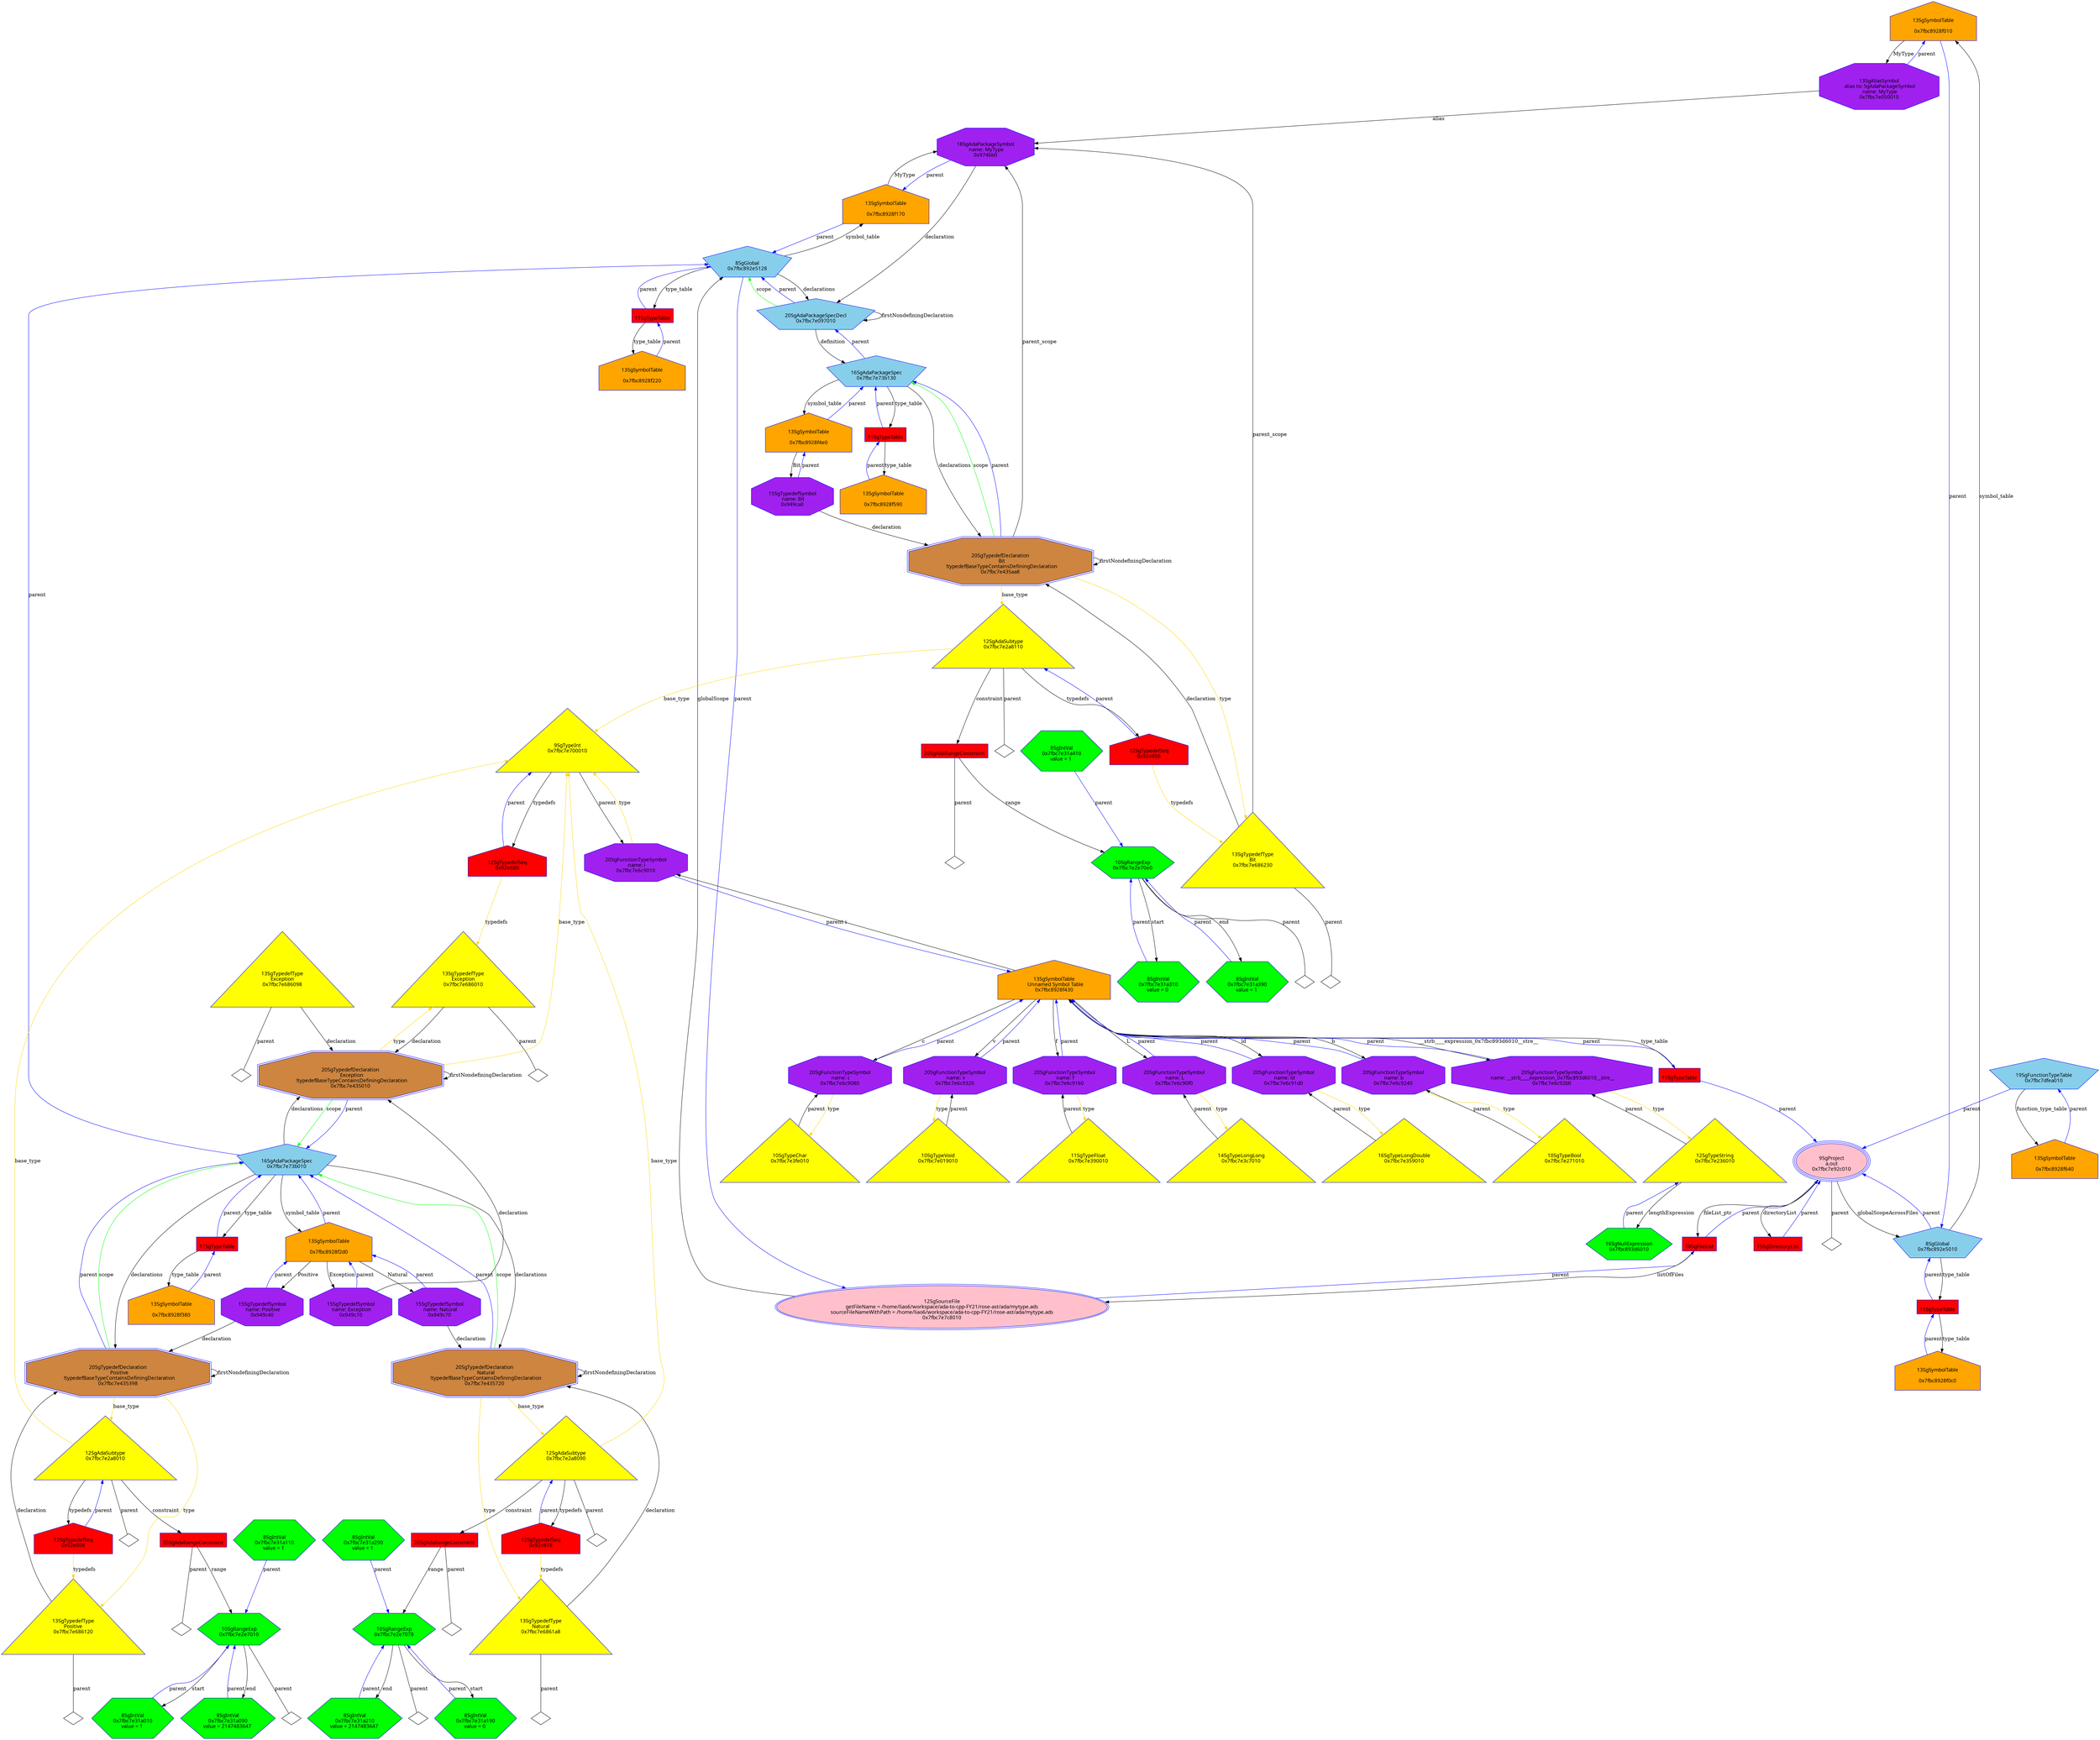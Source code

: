 digraph "Gmytype.ads.dot" {
"0x7fbc8928f010"[label="\n13SgSymbolTable\n  \n  0x7fbc8928f010  " shape=house,regular=0,URL="\N",tooltip="more info at \N",sides=5,peripheries=1,color="blue",fillcolor=orange,fontname="7x13bold",fontcolor=black,style=filled];
"0x7fbc8928f010" -> "0x7fbc7e050010"[label="MyType" dir=forward ];
"0x7fbc8928f010" -> "0x7fbc892e5010"[label="parent" color="blue" dir=forward ];
"0x7fbc8928f0c0"[label="\n13SgSymbolTable\n  \n  0x7fbc8928f0c0  " shape=house,regular=0,URL="\N",tooltip="more info at \N",sides=5,peripheries=1,color="blue",fillcolor=orange,fontname="7x13bold",fontcolor=black,style=filled];
"0x7fbc8928f0c0" -> "0x887aa0"[label="parent" color="blue" dir=forward ];
"0x7fbc8928f170"[label="\n13SgSymbolTable\n  \n  0x7fbc8928f170  " shape=house,regular=0,URL="\N",tooltip="more info at \N",sides=5,peripheries=1,color="blue",fillcolor=orange,fontname="7x13bold",fontcolor=black,style=filled];
"0x7fbc8928f170" -> "0x974bb0"[label="MyType" dir=forward ];
"0x7fbc8928f170" -> "0x7fbc892e5128"[label="parent" color="blue" dir=forward ];
"0x7fbc8928f220"[label="\n13SgSymbolTable\n  \n  0x7fbc8928f220  " shape=house,regular=0,URL="\N",tooltip="more info at \N",sides=5,peripheries=1,color="blue",fillcolor=orange,fontname="7x13bold",fontcolor=black,style=filled];
"0x7fbc8928f220" -> "0x887ac8"[label="parent" color="blue" dir=forward ];
"0x7fbc8928f2d0"[label="\n13SgSymbolTable\n  \n  0x7fbc8928f2d0  " shape=house,regular=0,URL="\N",tooltip="more info at \N",sides=5,peripheries=1,color="blue",fillcolor=orange,fontname="7x13bold",fontcolor=black,style=filled];
"0x7fbc8928f2d0" -> "0x949c70"[label="Natural" dir=forward ];
"0x7fbc8928f2d0" -> "0x949c40"[label="Positive" dir=forward ];
"0x7fbc8928f2d0" -> "0x949c10"[label="Exception" dir=forward ];
"0x7fbc8928f2d0" -> "0x7fbc7e73b010"[label="parent" color="blue" dir=forward ];
"0x7fbc8928f380"[label="\n13SgSymbolTable\n  \n  0x7fbc8928f380  " shape=house,regular=0,URL="\N",tooltip="more info at \N",sides=5,peripheries=1,color="blue",fillcolor=orange,fontname="7x13bold",fontcolor=black,style=filled];
"0x7fbc8928f380" -> "0x887af0"[label="parent" color="blue" dir=forward ];
"0x7fbc8928f430"[label="\n13SgSymbolTable\n  Unnamed Symbol Table\n  0x7fbc8928f430  " shape=house,regular=0,URL="\N",tooltip="more info at \N",sides=5,peripheries=1,color="blue",fillcolor=orange,fontname="7x13bold",fontcolor=black,style=filled];
"0x7fbc8928f430" -> "0x7fbc7e6c9320"[label="v" dir=forward ];
"0x7fbc8928f430" -> "0x7fbc7e6c92b0"[label="__strb____expression_0x7fbc893d6010__stre__" dir=forward ];
"0x7fbc8928f430" -> "0x7fbc7e6c9240"[label="b" dir=forward ];
"0x7fbc8928f430" -> "0x7fbc7e6c91d0"[label="ld" dir=forward ];
"0x7fbc8928f430" -> "0x7fbc7e6c9160"[label="f" dir=forward ];
"0x7fbc8928f430" -> "0x7fbc7e6c90f0"[label="L" dir=forward ];
"0x7fbc8928f430" -> "0x7fbc7e6c9080"[label="c" dir=forward ];
"0x7fbc8928f430" -> "0x7fbc7e6c9010"[label="i" dir=forward ];
"0x7fbc8928f430" -> "0x887b18"[label="parent" color="blue" dir=forward ];
"0x7fbc8928f4e0"[label="\n13SgSymbolTable\n  \n  0x7fbc8928f4e0  " shape=house,regular=0,URL="\N",tooltip="more info at \N",sides=5,peripheries=1,color="blue",fillcolor=orange,fontname="7x13bold",fontcolor=black,style=filled];
"0x7fbc8928f4e0" -> "0x949ca0"[label="Bit" dir=forward ];
"0x7fbc8928f4e0" -> "0x7fbc7e73b130"[label="parent" color="blue" dir=forward ];
"0x7fbc8928f590"[label="\n13SgSymbolTable\n  \n  0x7fbc8928f590  " shape=house,regular=0,URL="\N",tooltip="more info at \N",sides=5,peripheries=1,color="blue",fillcolor=orange,fontname="7x13bold",fontcolor=black,style=filled];
"0x7fbc8928f590" -> "0x887b40"[label="parent" color="blue" dir=forward ];
"0x7fbc8928f640"[label="\n13SgSymbolTable\n  \n  0x7fbc8928f640  " shape=house,regular=0,URL="\N",tooltip="more info at \N",sides=5,peripheries=1,color="blue",fillcolor=orange,fontname="7x13bold",fontcolor=black,style=filled];
"0x7fbc8928f640" -> "0x7fbc7dfea010"[label="parent" color="blue" dir=forward ];
"0x961320"[label="\n20SgAdaRangeConstraint" shape=polygon,regular=0,URL="\N",tooltip="more info at \N",sides=4,peripheries=1,color="blue",fillcolor=red,fontname="7x13bold",fontcolor=black,style=filled];
"0x961320" -> "0x7fbc7e2e7010"[label="range" dir=forward ];
"0x961320" -> "0x961320__parent__null"[label="parent" dir=none ];
"0x961320__parent__null"[label="" shape=diamond ];
"0x961348"[label="\n20SgAdaRangeConstraint" shape=polygon,regular=0,URL="\N",tooltip="more info at \N",sides=4,peripheries=1,color="blue",fillcolor=red,fontname="7x13bold",fontcolor=black,style=filled];
"0x961348" -> "0x7fbc7e2e7078"[label="range" dir=forward ];
"0x961348" -> "0x961348__parent__null"[label="parent" dir=none ];
"0x961348__parent__null"[label="" shape=diamond ];
"0x961370"[label="\n20SgAdaRangeConstraint" shape=polygon,regular=0,URL="\N",tooltip="more info at \N",sides=4,peripheries=1,color="blue",fillcolor=red,fontname="7x13bold",fontcolor=black,style=filled];
"0x961370" -> "0x7fbc7e2e70e0"[label="range" dir=forward ];
"0x961370" -> "0x961370__parent__null"[label="parent" dir=none ];
"0x961370__parent__null"[label="" shape=diamond ];
"0x7fbc7e7c8010"[label="\n12SgSourceFile\n  getFileName = /home/liao6/workspace/ada-to-cpp-FY21/rose-ast/ada/mytype.ads  \n  sourceFileNameWithPath = /home/liao6/workspace/ada-to-cpp-FY21/rose-ast/ada/mytype.ads  \n  0x7fbc7e7c8010  " shape=ellipse,regular=0,URL="\N",tooltip="more info at \N",sides=5,peripheries=2,color="blue",fillcolor=pink,fontname="7x13bold",fontcolor=black,style=filled];
"0x7fbc7e7c8010" -> "0x7fbc892e5128"[label="globalScope" dir=forward ];
"0x7fbc7e7c8010" -> "0x84d040"[label="parent" color="blue" dir=forward ];
"0x84d040"[label="\n10SgFileList" shape=polygon,regular=0,URL="\N",tooltip="more info at \N",sides=4,peripheries=1,color="blue",fillcolor=red,fontname="7x13bold",fontcolor=black,style=filled];
"0x84d040" -> "0x7fbc7e7c8010"[label="listOfFiles" dir=forward ];
"0x84d040" -> "0x7fbc7e92c010"[label="parent" color="blue" dir=forward ];
"0x86c450"[label="\n15SgDirectoryList" shape=polygon,regular=0,URL="\N",tooltip="more info at \N",sides=4,peripheries=1,color="blue",fillcolor=red,fontname="7x13bold",fontcolor=black,style=filled];
"0x86c450" -> "0x7fbc7e92c010"[label="parent" color="blue" dir=forward ];
"0x7fbc7e92c010"[label="\n9SgProject\n  a.out  \n  0x7fbc7e92c010  " shape=ellipse,regular=0,URL="\N",tooltip="more info at \N",sides=5,peripheries=3,color="blue",fillcolor=pink,fontname="7x13bold",fontcolor=black,style=filled];
"0x7fbc7e92c010" -> "0x84d040"[label="fileList_ptr" dir=forward ];
"0x7fbc7e92c010" -> "0x86c450"[label="directoryList" dir=forward ];
"0x7fbc7e92c010" -> "0x7fbc892e5010"[label="globalScopeAcrossFiles" dir=forward ];
"0x7fbc7e92c010" -> "0x7fbc7e92c010__parent__null"[label="parent" dir=none ];
"0x7fbc7e92c010__parent__null"[label="" shape=diamond ];
"0x92e680"[label="\n12SgTypedefSeq\n  0x92e680  " shape=house,regular=0,URL="\N",tooltip="more info at \N",sides=5,peripheries=1,color="blue",fillcolor=red,fontname="7x13bold",fontcolor=black,style=filled];
"0x92e680" -> "0x7fbc7e686010"[label="typedefs" color="gold1" dir=forward ];
"0x92e680" -> "0x7fbc7e700010"[label="parent" color="blue" dir=forward ];
"0x92e808"[label="\n12SgTypedefSeq\n  0x92e808  " shape=house,regular=0,URL="\N",tooltip="more info at \N",sides=5,peripheries=1,color="blue",fillcolor=red,fontname="7x13bold",fontcolor=black,style=filled];
"0x92e808" -> "0x7fbc7e686120"[label="typedefs" color="gold1" dir=forward ];
"0x92e808" -> "0x7fbc7e2a8010"[label="parent" color="blue" dir=forward ];
"0x92e878"[label="\n12SgTypedefSeq\n  0x92e878  " shape=house,regular=0,URL="\N",tooltip="more info at \N",sides=5,peripheries=1,color="blue",fillcolor=red,fontname="7x13bold",fontcolor=black,style=filled];
"0x92e878" -> "0x7fbc7e6861a8"[label="typedefs" color="gold1" dir=forward ];
"0x92e878" -> "0x7fbc7e2a8090"[label="parent" color="blue" dir=forward ];
"0x92e958"[label="\n12SgTypedefSeq\n  0x92e958  " shape=house,regular=0,URL="\N",tooltip="more info at \N",sides=5,peripheries=1,color="blue",fillcolor=red,fontname="7x13bold",fontcolor=black,style=filled];
"0x92e958" -> "0x7fbc7e686230"[label="typedefs" color="gold1" dir=forward ];
"0x92e958" -> "0x7fbc7e2a8110"[label="parent" color="blue" dir=forward ];
"0x887aa0"[label="\n11SgTypeTable" shape=polygon,regular=0,URL="\N",tooltip="more info at \N",sides=4,peripheries=1,color="blue",fillcolor=red,fontname="7x13bold",fontcolor=black,style=filled];
"0x887aa0" -> "0x7fbc8928f0c0"[label="type_table" dir=forward ];
"0x887aa0" -> "0x7fbc892e5010"[label="parent" color="blue" dir=forward ];
"0x887ac8"[label="\n11SgTypeTable" shape=polygon,regular=0,URL="\N",tooltip="more info at \N",sides=4,peripheries=1,color="blue",fillcolor=red,fontname="7x13bold",fontcolor=black,style=filled];
"0x887ac8" -> "0x7fbc8928f220"[label="type_table" dir=forward ];
"0x887ac8" -> "0x7fbc892e5128"[label="parent" color="blue" dir=forward ];
"0x887af0"[label="\n11SgTypeTable" shape=polygon,regular=0,URL="\N",tooltip="more info at \N",sides=4,peripheries=1,color="blue",fillcolor=red,fontname="7x13bold",fontcolor=black,style=filled];
"0x887af0" -> "0x7fbc8928f380"[label="type_table" dir=forward ];
"0x887af0" -> "0x7fbc7e73b010"[label="parent" color="blue" dir=forward ];
"0x887b18"[label="\n11SgTypeTable" shape=polygon,regular=0,URL="\N",tooltip="more info at \N",sides=4,peripheries=1,color="blue",fillcolor=red,fontname="7x13bold",fontcolor=black,style=filled];
"0x887b18" -> "0x7fbc8928f430"[label="type_table" dir=forward ];
"0x887b18" -> "0x7fbc7e92c010"[label="parent" color="blue" dir=forward ];
"0x887b40"[label="\n11SgTypeTable" shape=polygon,regular=0,URL="\N",tooltip="more info at \N",sides=4,peripheries=1,color="blue",fillcolor=red,fontname="7x13bold",fontcolor=black,style=filled];
"0x887b40" -> "0x7fbc8928f590"[label="type_table" dir=forward ];
"0x887b40" -> "0x7fbc7e73b130"[label="parent" color="blue" dir=forward ];
"0x7fbc7e3fe010"[label="\n10SgTypeChar\n  0x7fbc7e3fe010  \n   \n   " shape=polygon,regular=0,URL="\N",tooltip="more info at \N",sides=3,peripheries=1,color="blue",fillcolor=yellow,fontname="7x13bold",fontcolor=black,style=filled];
"0x7fbc7e3fe010" -> "0x7fbc7e6c9080"[label="parent" dir=forward ];
"0x7fbc7e700010"[label="\n9SgTypeInt\n  0x7fbc7e700010  \n   \n   " shape=polygon,regular=0,URL="\N",tooltip="more info at \N",sides=3,peripheries=1,color="blue",fillcolor=yellow,fontname="7x13bold",fontcolor=black,style=filled];
"0x7fbc7e700010" -> "0x92e680"[label="typedefs" dir=forward ];
"0x7fbc7e700010" -> "0x7fbc7e6c9010"[label="parent" dir=forward ];
"0x7fbc7e019010"[label="\n10SgTypeVoid\n  0x7fbc7e019010  \n   \n   " shape=polygon,regular=0,URL="\N",tooltip="more info at \N",sides=3,peripheries=1,color="blue",fillcolor=yellow,fontname="7x13bold",fontcolor=black,style=filled];
"0x7fbc7e019010" -> "0x7fbc7e6c9320"[label="parent" dir=forward ];
"0x7fbc7e390010"[label="\n11SgTypeFloat\n  0x7fbc7e390010  \n   \n   " shape=polygon,regular=0,URL="\N",tooltip="more info at \N",sides=3,peripheries=1,color="blue",fillcolor=yellow,fontname="7x13bold",fontcolor=black,style=filled];
"0x7fbc7e390010" -> "0x7fbc7e6c9160"[label="parent" dir=forward ];
"0x7fbc7e3c7010"[label="\n14SgTypeLongLong\n  0x7fbc7e3c7010  \n   \n   " shape=polygon,regular=0,URL="\N",tooltip="more info at \N",sides=3,peripheries=1,color="blue",fillcolor=yellow,fontname="7x13bold",fontcolor=black,style=filled];
"0x7fbc7e3c7010" -> "0x7fbc7e6c90f0"[label="parent" dir=forward ];
"0x7fbc7e359010"[label="\n16SgTypeLongDouble\n  0x7fbc7e359010  \n   \n   " shape=polygon,regular=0,URL="\N",tooltip="more info at \N",sides=3,peripheries=1,color="blue",fillcolor=yellow,fontname="7x13bold",fontcolor=black,style=filled];
"0x7fbc7e359010" -> "0x7fbc7e6c91d0"[label="parent" dir=forward ];
"0x7fbc7e236010"[label="\n12SgTypeString\n  0x7fbc7e236010  \n   \n   " shape=polygon,regular=0,URL="\N",tooltip="more info at \N",sides=3,peripheries=1,color="blue",fillcolor=yellow,fontname="7x13bold",fontcolor=black,style=filled];
"0x7fbc7e236010" -> "0x7fbc893d6010"[label="lengthExpression" dir=forward ];
"0x7fbc7e236010" -> "0x7fbc7e6c92b0"[label="parent" dir=forward ];
"0x7fbc7e271010"[label="\n10SgTypeBool\n  0x7fbc7e271010  \n   \n   " shape=polygon,regular=0,URL="\N",tooltip="more info at \N",sides=3,peripheries=1,color="blue",fillcolor=yellow,fontname="7x13bold",fontcolor=black,style=filled];
"0x7fbc7e271010" -> "0x7fbc7e6c9240"[label="parent" dir=forward ];
"0x7fbc7e686010"[label="\n13SgTypedefType\nException\n  0x7fbc7e686010  \n   \n   " shape=polygon,regular=0,URL="\N",tooltip="more info at \N",sides=3,peripheries=1,color="blue",fillcolor=yellow,fontname="7x13bold",fontcolor=black,style=filled];
"0x7fbc7e686010" -> "0x7fbc7e435010"[label="declaration" dir=forward ];
"0x7fbc7e686010" -> "0x7fbc7e686010__parent__null"[label="parent" dir=none ];
"0x7fbc7e686010__parent__null"[label="" shape=diamond ];
"0x7fbc7e686098"[label="\n13SgTypedefType\nException\n  0x7fbc7e686098  \n   \n   " shape=polygon,regular=0,URL="\N",tooltip="more info at \N",sides=3,peripheries=1,color="blue",fillcolor=yellow,fontname="7x13bold",fontcolor=black,style=filled];
"0x7fbc7e686098" -> "0x7fbc7e435010"[label="declaration" dir=forward ];
"0x7fbc7e686098" -> "0x7fbc7e686098__parent__null"[label="parent" dir=none ];
"0x7fbc7e686098__parent__null"[label="" shape=diamond ];
"0x7fbc7e686120"[label="\n13SgTypedefType\nPositive\n  0x7fbc7e686120  \n   \n   " shape=polygon,regular=0,URL="\N",tooltip="more info at \N",sides=3,peripheries=1,color="blue",fillcolor=yellow,fontname="7x13bold",fontcolor=black,style=filled];
"0x7fbc7e686120" -> "0x7fbc7e435398"[label="declaration" dir=forward ];
"0x7fbc7e686120" -> "0x7fbc7e686120__parent__null"[label="parent" dir=none ];
"0x7fbc7e686120__parent__null"[label="" shape=diamond ];
"0x7fbc7e6861a8"[label="\n13SgTypedefType\nNatural\n  0x7fbc7e6861a8  \n   \n   " shape=polygon,regular=0,URL="\N",tooltip="more info at \N",sides=3,peripheries=1,color="blue",fillcolor=yellow,fontname="7x13bold",fontcolor=black,style=filled];
"0x7fbc7e6861a8" -> "0x7fbc7e435720"[label="declaration" dir=forward ];
"0x7fbc7e6861a8" -> "0x7fbc7e6861a8__parent__null"[label="parent" dir=none ];
"0x7fbc7e6861a8__parent__null"[label="" shape=diamond ];
"0x7fbc7e686230"[label="\n13SgTypedefType\nBit\n  0x7fbc7e686230  \n   \n   " shape=polygon,regular=0,URL="\N",tooltip="more info at \N",sides=3,peripheries=1,color="blue",fillcolor=yellow,fontname="7x13bold",fontcolor=black,style=filled];
"0x7fbc7e686230" -> "0x974bb0"[label="parent_scope" dir=forward ];
"0x7fbc7e686230" -> "0x7fbc7e435aa8"[label="declaration" dir=forward ];
"0x7fbc7e686230" -> "0x7fbc7e686230__parent__null"[label="parent" dir=none ];
"0x7fbc7e686230__parent__null"[label="" shape=diamond ];
"0x7fbc7e2a8010"[label="\n12SgAdaSubtype\n  0x7fbc7e2a8010  \n   \n   " shape=polygon,regular=0,URL="\N",tooltip="more info at \N",sides=3,peripheries=1,color="blue",fillcolor=yellow,fontname="7x13bold",fontcolor=black,style=filled];
"0x7fbc7e2a8010" -> "0x7fbc7e700010"[label="base_type" color="gold1" dir=forward ];
"0x7fbc7e2a8010" -> "0x961320"[label="constraint" dir=forward ];
"0x7fbc7e2a8010" -> "0x92e808"[label="typedefs" dir=forward ];
"0x7fbc7e2a8010" -> "0x7fbc7e2a8010__parent__null"[label="parent" dir=none ];
"0x7fbc7e2a8010__parent__null"[label="" shape=diamond ];
"0x7fbc7e2a8090"[label="\n12SgAdaSubtype\n  0x7fbc7e2a8090  \n   \n   " shape=polygon,regular=0,URL="\N",tooltip="more info at \N",sides=3,peripheries=1,color="blue",fillcolor=yellow,fontname="7x13bold",fontcolor=black,style=filled];
"0x7fbc7e2a8090" -> "0x7fbc7e700010"[label="base_type" color="gold1" dir=forward ];
"0x7fbc7e2a8090" -> "0x961348"[label="constraint" dir=forward ];
"0x7fbc7e2a8090" -> "0x92e878"[label="typedefs" dir=forward ];
"0x7fbc7e2a8090" -> "0x7fbc7e2a8090__parent__null"[label="parent" dir=none ];
"0x7fbc7e2a8090__parent__null"[label="" shape=diamond ];
"0x7fbc7e2a8110"[label="\n12SgAdaSubtype\n  0x7fbc7e2a8110  \n   \n   " shape=polygon,regular=0,URL="\N",tooltip="more info at \N",sides=3,peripheries=1,color="blue",fillcolor=yellow,fontname="7x13bold",fontcolor=black,style=filled];
"0x7fbc7e2a8110" -> "0x7fbc7e700010"[label="base_type" color="gold1" dir=forward ];
"0x7fbc7e2a8110" -> "0x961370"[label="constraint" dir=forward ];
"0x7fbc7e2a8110" -> "0x92e958"[label="typedefs" dir=forward ];
"0x7fbc7e2a8110" -> "0x7fbc7e2a8110__parent__null"[label="parent" dir=none ];
"0x7fbc7e2a8110__parent__null"[label="" shape=diamond ];
"0x7fbc892e5010"[label="\n8SgGlobal\n  0x7fbc892e5010  " shape=polygon,regular=0,URL="\N",tooltip="more info at \N",sides=5,peripheries=1,color="blue",fillcolor=skyblue,fontname="7x13bold",fontcolor=black,style=filled];
"0x7fbc892e5010" -> "0x7fbc8928f010"[label="symbol_table" dir=forward ];
"0x7fbc892e5010" -> "0x887aa0"[label="type_table" dir=forward ];
"0x7fbc892e5010" -> "0x7fbc7e92c010"[label="parent" color="blue" dir=forward ];
"0x7fbc892e5128"[label="\n8SgGlobal\n  0x7fbc892e5128  " shape=polygon,regular=0,URL="\N",tooltip="more info at \N",sides=5,peripheries=1,color="blue",fillcolor=skyblue,fontname="7x13bold",fontcolor=black,style=filled];
"0x7fbc892e5128" -> "0x7fbc7e097010"[label="declarations" dir=forward ];
"0x7fbc892e5128" -> "0x7fbc8928f170"[label="symbol_table" dir=forward ];
"0x7fbc892e5128" -> "0x887ac8"[label="type_table" dir=forward ];
"0x7fbc892e5128" -> "0x7fbc7e7c8010"[label="parent" color="blue" dir=forward ];
"0x7fbc7dfea010"[label="\n19SgFunctionTypeTable\n  0x7fbc7dfea010  " shape=polygon,regular=0,URL="\N",tooltip="more info at \N",sides=5,peripheries=1,color="blue",fillcolor=skyblue,fontname="7x13bold",fontcolor=black,style=filled];
"0x7fbc7dfea010" -> "0x7fbc8928f640"[label="function_type_table" dir=forward ];
"0x7fbc7dfea010" -> "0x7fbc7e92c010"[label="parent" color="blue" dir=forward ];
"0x7fbc7e435010"[label="\n20SgTypedefDeclaration\n  Exception\n  !typedefBaseTypeContainsDefiningDeclaration\n  0x7fbc7e435010  " shape=polygon,regular=0,URL="\N",tooltip="more info at \N",sides=8,peripheries=2,color="blue",fillcolor=peru,fontname="7x13bold",fontcolor=black,style=filled];
"0x7fbc7e435010" -> "0x7fbc7e700010"[label="base_type" color="gold1" dir=forward ];
"0x7fbc7e435010" -> "0x7fbc7e686010"[label="type" color="gold1" dir=forward ];
"0x7fbc7e435010" -> "0x7fbc7e73b010"[label="scope" color="green" dir=forward ];
"0x7fbc7e435010" -> "0x7fbc7e435010"[label="firstNondefiningDeclaration" dir=forward ];
"0x7fbc7e435010" -> "0x7fbc7e73b010"[label="parent" color="blue" dir=forward ];
"0x7fbc7e435398"[label="\n20SgTypedefDeclaration\n  Positive\n  !typedefBaseTypeContainsDefiningDeclaration\n  0x7fbc7e435398  " shape=polygon,regular=0,URL="\N",tooltip="more info at \N",sides=8,peripheries=2,color="blue",fillcolor=peru,fontname="7x13bold",fontcolor=black,style=filled];
"0x7fbc7e435398" -> "0x7fbc7e2a8010"[label="base_type" color="gold1" dir=forward ];
"0x7fbc7e435398" -> "0x7fbc7e686120"[label="type" color="gold1" dir=forward ];
"0x7fbc7e435398" -> "0x7fbc7e73b010"[label="scope" color="green" dir=forward ];
"0x7fbc7e435398" -> "0x7fbc7e435398"[label="firstNondefiningDeclaration" dir=forward ];
"0x7fbc7e435398" -> "0x7fbc7e73b010"[label="parent" color="blue" dir=forward ];
"0x7fbc7e435720"[label="\n20SgTypedefDeclaration\n  Natural\n  !typedefBaseTypeContainsDefiningDeclaration\n  0x7fbc7e435720  " shape=polygon,regular=0,URL="\N",tooltip="more info at \N",sides=8,peripheries=2,color="blue",fillcolor=peru,fontname="7x13bold",fontcolor=black,style=filled];
"0x7fbc7e435720" -> "0x7fbc7e2a8090"[label="base_type" color="gold1" dir=forward ];
"0x7fbc7e435720" -> "0x7fbc7e6861a8"[label="type" color="gold1" dir=forward ];
"0x7fbc7e435720" -> "0x7fbc7e73b010"[label="scope" color="green" dir=forward ];
"0x7fbc7e435720" -> "0x7fbc7e435720"[label="firstNondefiningDeclaration" dir=forward ];
"0x7fbc7e435720" -> "0x7fbc7e73b010"[label="parent" color="blue" dir=forward ];
"0x7fbc7e435aa8"[label="\n20SgTypedefDeclaration\n  Bit\n  !typedefBaseTypeContainsDefiningDeclaration\n  0x7fbc7e435aa8  " shape=polygon,regular=0,URL="\N",tooltip="more info at \N",sides=8,peripheries=2,color="blue",fillcolor=peru,fontname="7x13bold",fontcolor=black,style=filled];
"0x7fbc7e435aa8" -> "0x7fbc7e2a8110"[label="base_type" color="gold1" dir=forward ];
"0x7fbc7e435aa8" -> "0x7fbc7e686230"[label="type" color="gold1" dir=forward ];
"0x7fbc7e435aa8" -> "0x974bb0"[label="parent_scope" dir=forward ];
"0x7fbc7e435aa8" -> "0x7fbc7e73b130"[label="scope" color="green" dir=forward ];
"0x7fbc7e435aa8" -> "0x7fbc7e435aa8"[label="firstNondefiningDeclaration" dir=forward ];
"0x7fbc7e435aa8" -> "0x7fbc7e73b130"[label="parent" color="blue" dir=forward ];
"0x7fbc7e73b010"[label="\n16SgAdaPackageSpec\n  0x7fbc7e73b010  " shape=polygon,regular=0,URL="\N",tooltip="more info at \N",sides=5,peripheries=1,color="blue",fillcolor=skyblue,fontname="7x13bold",fontcolor=black,style=filled];
"0x7fbc7e73b010" -> "0x7fbc7e435010"[label="declarations" dir=forward ];
"0x7fbc7e73b010" -> "0x7fbc7e435398"[label="declarations" dir=forward ];
"0x7fbc7e73b010" -> "0x7fbc7e435720"[label="declarations" dir=forward ];
"0x7fbc7e73b010" -> "0x7fbc8928f2d0"[label="symbol_table" dir=forward ];
"0x7fbc7e73b010" -> "0x887af0"[label="type_table" dir=forward ];
"0x7fbc7e73b010" -> "0x7fbc892e5128"[label="parent" color="blue" dir=forward ];
"0x7fbc7e73b130"[label="\n16SgAdaPackageSpec\n  0x7fbc7e73b130  " shape=polygon,regular=0,URL="\N",tooltip="more info at \N",sides=5,peripheries=1,color="blue",fillcolor=skyblue,fontname="7x13bold",fontcolor=black,style=filled];
"0x7fbc7e73b130" -> "0x7fbc7e435aa8"[label="declarations" dir=forward ];
"0x7fbc7e73b130" -> "0x7fbc8928f4e0"[label="symbol_table" dir=forward ];
"0x7fbc7e73b130" -> "0x887b40"[label="type_table" dir=forward ];
"0x7fbc7e73b130" -> "0x7fbc7e097010"[label="parent" color="blue" dir=forward ];
"0x7fbc7e097010"[label="\n20SgAdaPackageSpecDecl\n  0x7fbc7e097010  " shape=polygon,regular=0,URL="\N",tooltip="more info at \N",sides=5,peripheries=1,color="blue",fillcolor=skyblue,fontname="7x13bold",fontcolor=black,style=filled];
"0x7fbc7e097010" -> "0x7fbc7e73b130"[label="definition" dir=forward ];
"0x7fbc7e097010" -> "0x7fbc892e5128"[label="scope" color="green" dir=forward ];
"0x7fbc7e097010" -> "0x7fbc7e097010"[label="firstNondefiningDeclaration" dir=forward ];
"0x7fbc7e097010" -> "0x7fbc892e5128"[label="parent" color="blue" dir=forward ];
"0x7fbc7e31a010"[label="\n8SgIntVal\n  0x7fbc7e31a010  \n value = 1  " shape=polygon,regular=0,URL="\N",tooltip="more info at \N",sides=6,peripheries=1,color="blue",fillcolor=green,fontname="7x13bold",fontcolor=black,style=filled];
"0x7fbc7e31a010" -> "0x7fbc7e2e7010"[label="parent" color="blue" dir=forward ];
"0x7fbc7e31a090"[label="\n8SgIntVal\n  0x7fbc7e31a090  \n value = 2147483647  " shape=polygon,regular=0,URL="\N",tooltip="more info at \N",sides=6,peripheries=1,color="blue",fillcolor=green,fontname="7x13bold",fontcolor=black,style=filled];
"0x7fbc7e31a090" -> "0x7fbc7e2e7010"[label="parent" color="blue" dir=forward ];
"0x7fbc7e31a110"[label="\n8SgIntVal\n  0x7fbc7e31a110  \n value = 1  " shape=polygon,regular=0,URL="\N",tooltip="more info at \N",sides=6,peripheries=1,color="blue",fillcolor=green,fontname="7x13bold",fontcolor=black,style=filled];
"0x7fbc7e31a110" -> "0x7fbc7e2e7010"[label="parent" color="blue" dir=forward ];
"0x7fbc7e31a190"[label="\n8SgIntVal\n  0x7fbc7e31a190  \n value = 0  " shape=polygon,regular=0,URL="\N",tooltip="more info at \N",sides=6,peripheries=1,color="blue",fillcolor=green,fontname="7x13bold",fontcolor=black,style=filled];
"0x7fbc7e31a190" -> "0x7fbc7e2e7078"[label="parent" color="blue" dir=forward ];
"0x7fbc7e31a210"[label="\n8SgIntVal\n  0x7fbc7e31a210  \n value = 2147483647  " shape=polygon,regular=0,URL="\N",tooltip="more info at \N",sides=6,peripheries=1,color="blue",fillcolor=green,fontname="7x13bold",fontcolor=black,style=filled];
"0x7fbc7e31a210" -> "0x7fbc7e2e7078"[label="parent" color="blue" dir=forward ];
"0x7fbc7e31a290"[label="\n8SgIntVal\n  0x7fbc7e31a290  \n value = 1  " shape=polygon,regular=0,URL="\N",tooltip="more info at \N",sides=6,peripheries=1,color="blue",fillcolor=green,fontname="7x13bold",fontcolor=black,style=filled];
"0x7fbc7e31a290" -> "0x7fbc7e2e7078"[label="parent" color="blue" dir=forward ];
"0x7fbc7e31a310"[label="\n8SgIntVal\n  0x7fbc7e31a310  \n value = 0  " shape=polygon,regular=0,URL="\N",tooltip="more info at \N",sides=6,peripheries=1,color="blue",fillcolor=green,fontname="7x13bold",fontcolor=black,style=filled];
"0x7fbc7e31a310" -> "0x7fbc7e2e70e0"[label="parent" color="blue" dir=forward ];
"0x7fbc7e31a390"[label="\n8SgIntVal\n  0x7fbc7e31a390  \n value = 1  " shape=polygon,regular=0,URL="\N",tooltip="more info at \N",sides=6,peripheries=1,color="blue",fillcolor=green,fontname="7x13bold",fontcolor=black,style=filled];
"0x7fbc7e31a390" -> "0x7fbc7e2e70e0"[label="parent" color="blue" dir=forward ];
"0x7fbc7e31a410"[label="\n8SgIntVal\n  0x7fbc7e31a410  \n value = 1  " shape=polygon,regular=0,URL="\N",tooltip="more info at \N",sides=6,peripheries=1,color="blue",fillcolor=green,fontname="7x13bold",fontcolor=black,style=filled];
"0x7fbc7e31a410" -> "0x7fbc7e2e70e0"[label="parent" color="blue" dir=forward ];
"0x7fbc893d6010"[label="\n16SgNullExpression\n  0x7fbc893d6010  " shape=polygon,regular=0,URL="\N",tooltip="more info at \N",sides=6,peripheries=1,color="blue",fillcolor=green,fontname="7x13bold",fontcolor=black,style=filled];
"0x7fbc893d6010" -> "0x7fbc7e236010"[label="parent" color="blue" dir=forward ];
"0x7fbc7e2e7010"[label="\n10SgRangeExp\n  0x7fbc7e2e7010  " shape=polygon,regular=0,URL="\N",tooltip="more info at \N",sides=6,peripheries=1,color="blue",fillcolor=green,fontname="7x13bold",fontcolor=black,style=filled];
"0x7fbc7e2e7010" -> "0x7fbc7e31a010"[label="start" dir=forward ];
"0x7fbc7e2e7010" -> "0x7fbc7e31a090"[label="end" dir=forward ];
"0x7fbc7e2e7010" -> "0x7fbc7e2e7010__parent__null"[label="parent" dir=none ];
"0x7fbc7e2e7010__parent__null"[label="" shape=diamond ];
"0x7fbc7e2e7078"[label="\n10SgRangeExp\n  0x7fbc7e2e7078  " shape=polygon,regular=0,URL="\N",tooltip="more info at \N",sides=6,peripheries=1,color="blue",fillcolor=green,fontname="7x13bold",fontcolor=black,style=filled];
"0x7fbc7e2e7078" -> "0x7fbc7e31a190"[label="start" dir=forward ];
"0x7fbc7e2e7078" -> "0x7fbc7e31a210"[label="end" dir=forward ];
"0x7fbc7e2e7078" -> "0x7fbc7e2e7078__parent__null"[label="parent" dir=none ];
"0x7fbc7e2e7078__parent__null"[label="" shape=diamond ];
"0x7fbc7e2e70e0"[label="\n10SgRangeExp\n  0x7fbc7e2e70e0  " shape=polygon,regular=0,URL="\N",tooltip="more info at \N",sides=6,peripheries=1,color="blue",fillcolor=green,fontname="7x13bold",fontcolor=black,style=filled];
"0x7fbc7e2e70e0" -> "0x7fbc7e31a310"[label="start" dir=forward ];
"0x7fbc7e2e70e0" -> "0x7fbc7e31a390"[label="end" dir=forward ];
"0x7fbc7e2e70e0" -> "0x7fbc7e2e70e0__parent__null"[label="parent" dir=none ];
"0x7fbc7e2e70e0__parent__null"[label="" shape=diamond ];
"0x7fbc7e6c9010"[label="\n20SgFunctionTypeSymbol\n name: i\n  0x7fbc7e6c9010  " shape=polygon,regular=0,URL="\N",tooltip="more info at \N",sides=8,peripheries=1,color="blue",fillcolor=purple,fontname="7x13bold",fontcolor=black,style=filled];
"0x7fbc7e6c9010" -> "0x7fbc7e700010"[label="type" color="gold1" dir=forward ];
"0x7fbc7e6c9010" -> "0x7fbc8928f430"[label="parent" color="blue" dir=forward ];
"0x7fbc7e6c9080"[label="\n20SgFunctionTypeSymbol\n name: c\n  0x7fbc7e6c9080  " shape=polygon,regular=0,URL="\N",tooltip="more info at \N",sides=8,peripheries=1,color="blue",fillcolor=purple,fontname="7x13bold",fontcolor=black,style=filled];
"0x7fbc7e6c9080" -> "0x7fbc7e3fe010"[label="type" color="gold1" dir=forward ];
"0x7fbc7e6c9080" -> "0x7fbc8928f430"[label="parent" color="blue" dir=forward ];
"0x7fbc7e6c90f0"[label="\n20SgFunctionTypeSymbol\n name: L\n  0x7fbc7e6c90f0  " shape=polygon,regular=0,URL="\N",tooltip="more info at \N",sides=8,peripheries=1,color="blue",fillcolor=purple,fontname="7x13bold",fontcolor=black,style=filled];
"0x7fbc7e6c90f0" -> "0x7fbc7e3c7010"[label="type" color="gold1" dir=forward ];
"0x7fbc7e6c90f0" -> "0x7fbc8928f430"[label="parent" color="blue" dir=forward ];
"0x7fbc7e6c9160"[label="\n20SgFunctionTypeSymbol\n name: f\n  0x7fbc7e6c9160  " shape=polygon,regular=0,URL="\N",tooltip="more info at \N",sides=8,peripheries=1,color="blue",fillcolor=purple,fontname="7x13bold",fontcolor=black,style=filled];
"0x7fbc7e6c9160" -> "0x7fbc7e390010"[label="type" color="gold1" dir=forward ];
"0x7fbc7e6c9160" -> "0x7fbc8928f430"[label="parent" color="blue" dir=forward ];
"0x7fbc7e6c91d0"[label="\n20SgFunctionTypeSymbol\n name: ld\n  0x7fbc7e6c91d0  " shape=polygon,regular=0,URL="\N",tooltip="more info at \N",sides=8,peripheries=1,color="blue",fillcolor=purple,fontname="7x13bold",fontcolor=black,style=filled];
"0x7fbc7e6c91d0" -> "0x7fbc7e359010"[label="type" color="gold1" dir=forward ];
"0x7fbc7e6c91d0" -> "0x7fbc8928f430"[label="parent" color="blue" dir=forward ];
"0x7fbc7e6c9240"[label="\n20SgFunctionTypeSymbol\n name: b\n  0x7fbc7e6c9240  " shape=polygon,regular=0,URL="\N",tooltip="more info at \N",sides=8,peripheries=1,color="blue",fillcolor=purple,fontname="7x13bold",fontcolor=black,style=filled];
"0x7fbc7e6c9240" -> "0x7fbc7e271010"[label="type" color="gold1" dir=forward ];
"0x7fbc7e6c9240" -> "0x7fbc8928f430"[label="parent" color="blue" dir=forward ];
"0x7fbc7e6c92b0"[label="\n20SgFunctionTypeSymbol\n name: __strb____expression_0x7fbc893d6010__stre__\n  0x7fbc7e6c92b0  " shape=polygon,regular=0,URL="\N",tooltip="more info at \N",sides=8,peripheries=1,color="blue",fillcolor=purple,fontname="7x13bold",fontcolor=black,style=filled];
"0x7fbc7e6c92b0" -> "0x7fbc7e236010"[label="type" color="gold1" dir=forward ];
"0x7fbc7e6c92b0" -> "0x7fbc8928f430"[label="parent" color="blue" dir=forward ];
"0x7fbc7e6c9320"[label="\n20SgFunctionTypeSymbol\n name: v\n  0x7fbc7e6c9320  " shape=polygon,regular=0,URL="\N",tooltip="more info at \N",sides=8,peripheries=1,color="blue",fillcolor=purple,fontname="7x13bold",fontcolor=black,style=filled];
"0x7fbc7e6c9320" -> "0x7fbc7e019010"[label="type" color="gold1" dir=forward ];
"0x7fbc7e6c9320" -> "0x7fbc8928f430"[label="parent" color="blue" dir=forward ];
"0x949c10"[label="\n15SgTypedefSymbol\n name: Exception\n  0x949c10  " shape=polygon,regular=0,URL="\N",tooltip="more info at \N",sides=8,peripheries=1,color="blue",fillcolor=purple,fontname="7x13bold",fontcolor=black,style=filled];
"0x949c10" -> "0x7fbc7e435010"[label="declaration" dir=forward ];
"0x949c10" -> "0x7fbc8928f2d0"[label="parent" color="blue" dir=forward ];
"0x949c40"[label="\n15SgTypedefSymbol\n name: Positive\n  0x949c40  " shape=polygon,regular=0,URL="\N",tooltip="more info at \N",sides=8,peripheries=1,color="blue",fillcolor=purple,fontname="7x13bold",fontcolor=black,style=filled];
"0x949c40" -> "0x7fbc7e435398"[label="declaration" dir=forward ];
"0x949c40" -> "0x7fbc8928f2d0"[label="parent" color="blue" dir=forward ];
"0x949c70"[label="\n15SgTypedefSymbol\n name: Natural\n  0x949c70  " shape=polygon,regular=0,URL="\N",tooltip="more info at \N",sides=8,peripheries=1,color="blue",fillcolor=purple,fontname="7x13bold",fontcolor=black,style=filled];
"0x949c70" -> "0x7fbc7e435720"[label="declaration" dir=forward ];
"0x949c70" -> "0x7fbc8928f2d0"[label="parent" color="blue" dir=forward ];
"0x949ca0"[label="\n15SgTypedefSymbol\n name: Bit\n  0x949ca0  " shape=polygon,regular=0,URL="\N",tooltip="more info at \N",sides=8,peripheries=1,color="blue",fillcolor=purple,fontname="7x13bold",fontcolor=black,style=filled];
"0x949ca0" -> "0x7fbc7e435aa8"[label="declaration" dir=forward ];
"0x949ca0" -> "0x7fbc8928f4e0"[label="parent" color="blue" dir=forward ];
"0x7fbc7e050010"[label="\n13SgAliasSymbol\n alias to: SgAdaPackageSymbol\n name: MyType\n  0x7fbc7e050010  " shape=polygon,regular=0,URL="\N",tooltip="more info at \N",sides=8,peripheries=1,color="blue",fillcolor=purple,fontname="7x13bold",fontcolor=black,style=filled];
"0x7fbc7e050010" -> "0x974bb0"[label="alias" dir=forward ];
"0x7fbc7e050010" -> "0x7fbc8928f010"[label="parent" color="blue" dir=forward ];
"0x974bb0"[label="\n18SgAdaPackageSymbol\n name: MyType\n  0x974bb0  " shape=polygon,regular=0,URL="\N",tooltip="more info at \N",sides=8,peripheries=1,color="blue",fillcolor=purple,fontname="7x13bold",fontcolor=black,style=filled];
"0x974bb0" -> "0x7fbc7e097010"[label="declaration" dir=forward ];
"0x974bb0" -> "0x7fbc8928f170"[label="parent" color="blue" dir=forward ];
}
